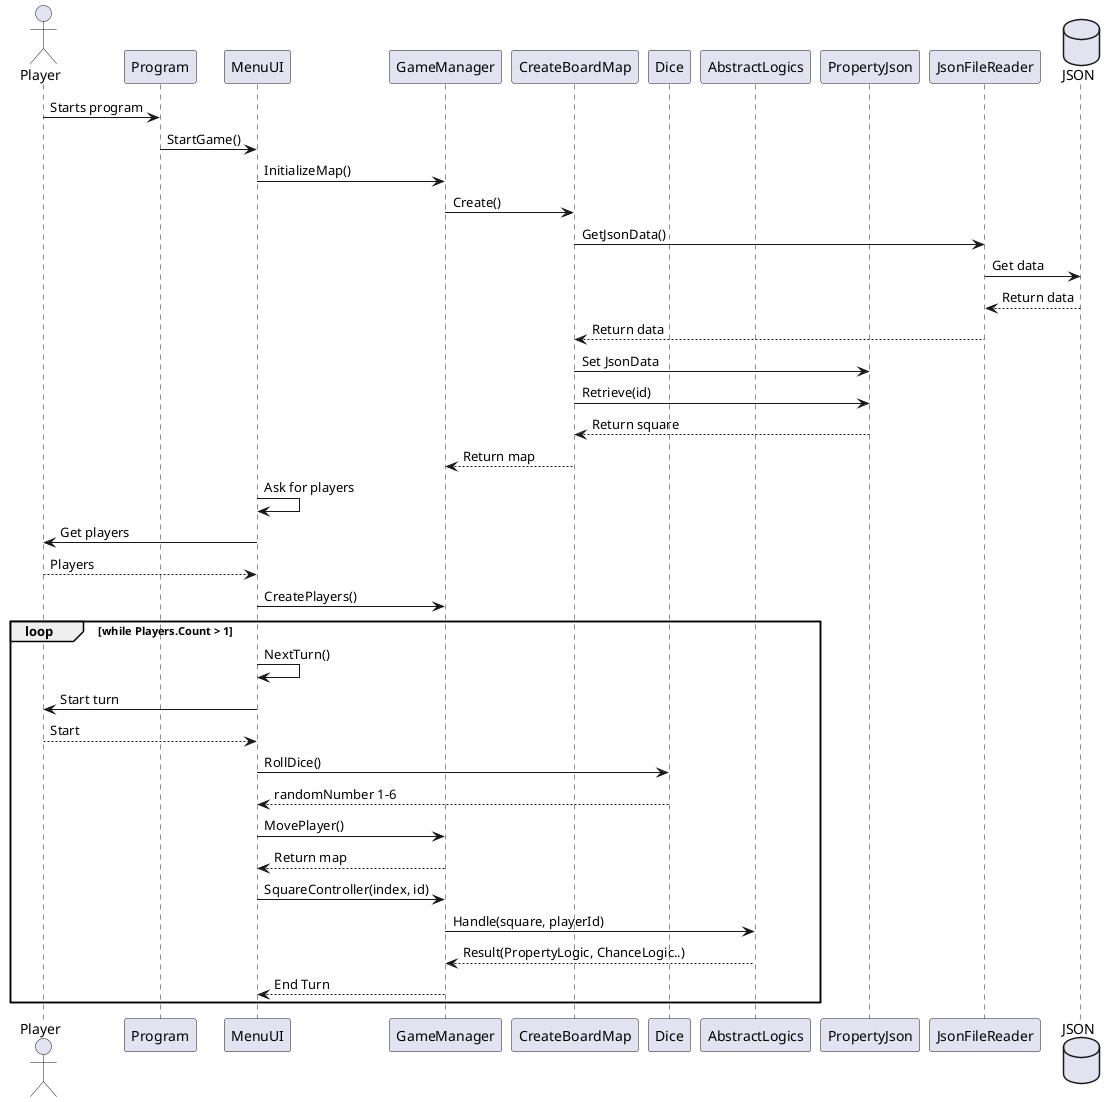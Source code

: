 @startuml
actor Player
participant Program
participant MenuUI
participant GameManager
participant CreateBoardMap
participant Dice
participant AbstractLogics
participant PropertyJson
participant JsonFileReader
database JSON

Player -> Program: Starts program
Program -> MenuUI: StartGame()
MenuUI ->GameManager: InitializeMap()
GameManager -> CreateBoardMap: Create()
CreateBoardMap -> JsonFileReader: GetJsonData()
JsonFileReader -> JSON: Get data
JsonFileReader <-- JSON: Return data
CreateBoardMap <-- JsonFileReader: Return data
CreateBoardMap -> PropertyJson: Set JsonData
CreateBoardMap -> PropertyJson: Retrieve(id)
CreateBoardMap <-- PropertyJson: Return square
GameManager <-- CreateBoardMap: Return map
MenuUI -> MenuUI: Ask for players
Player <- MenuUI: Get players
Player --> MenuUI: Players
MenuUI -> GameManager: CreatePlayers()
loop while Players.Count > 1
MenuUI -> MenuUI: NextTurn()
Player <- MenuUI: Start turn
Player --> MenuUI: Start
MenuUI -> Dice: RollDice()
MenuUI <-- Dice: randomNumber 1-6
MenuUI -> GameManager: MovePlayer()
MenuUI <-- GameManager: Return map
MenuUI -> GameManager: SquareController(index, id)
GameManager -> AbstractLogics: Handle(square, playerId)
GameManager <-- AbstractLogics: Result(PropertyLogic, ChanceLogic..)
MenuUI <-- GameManager: End Turn
end
@enduml